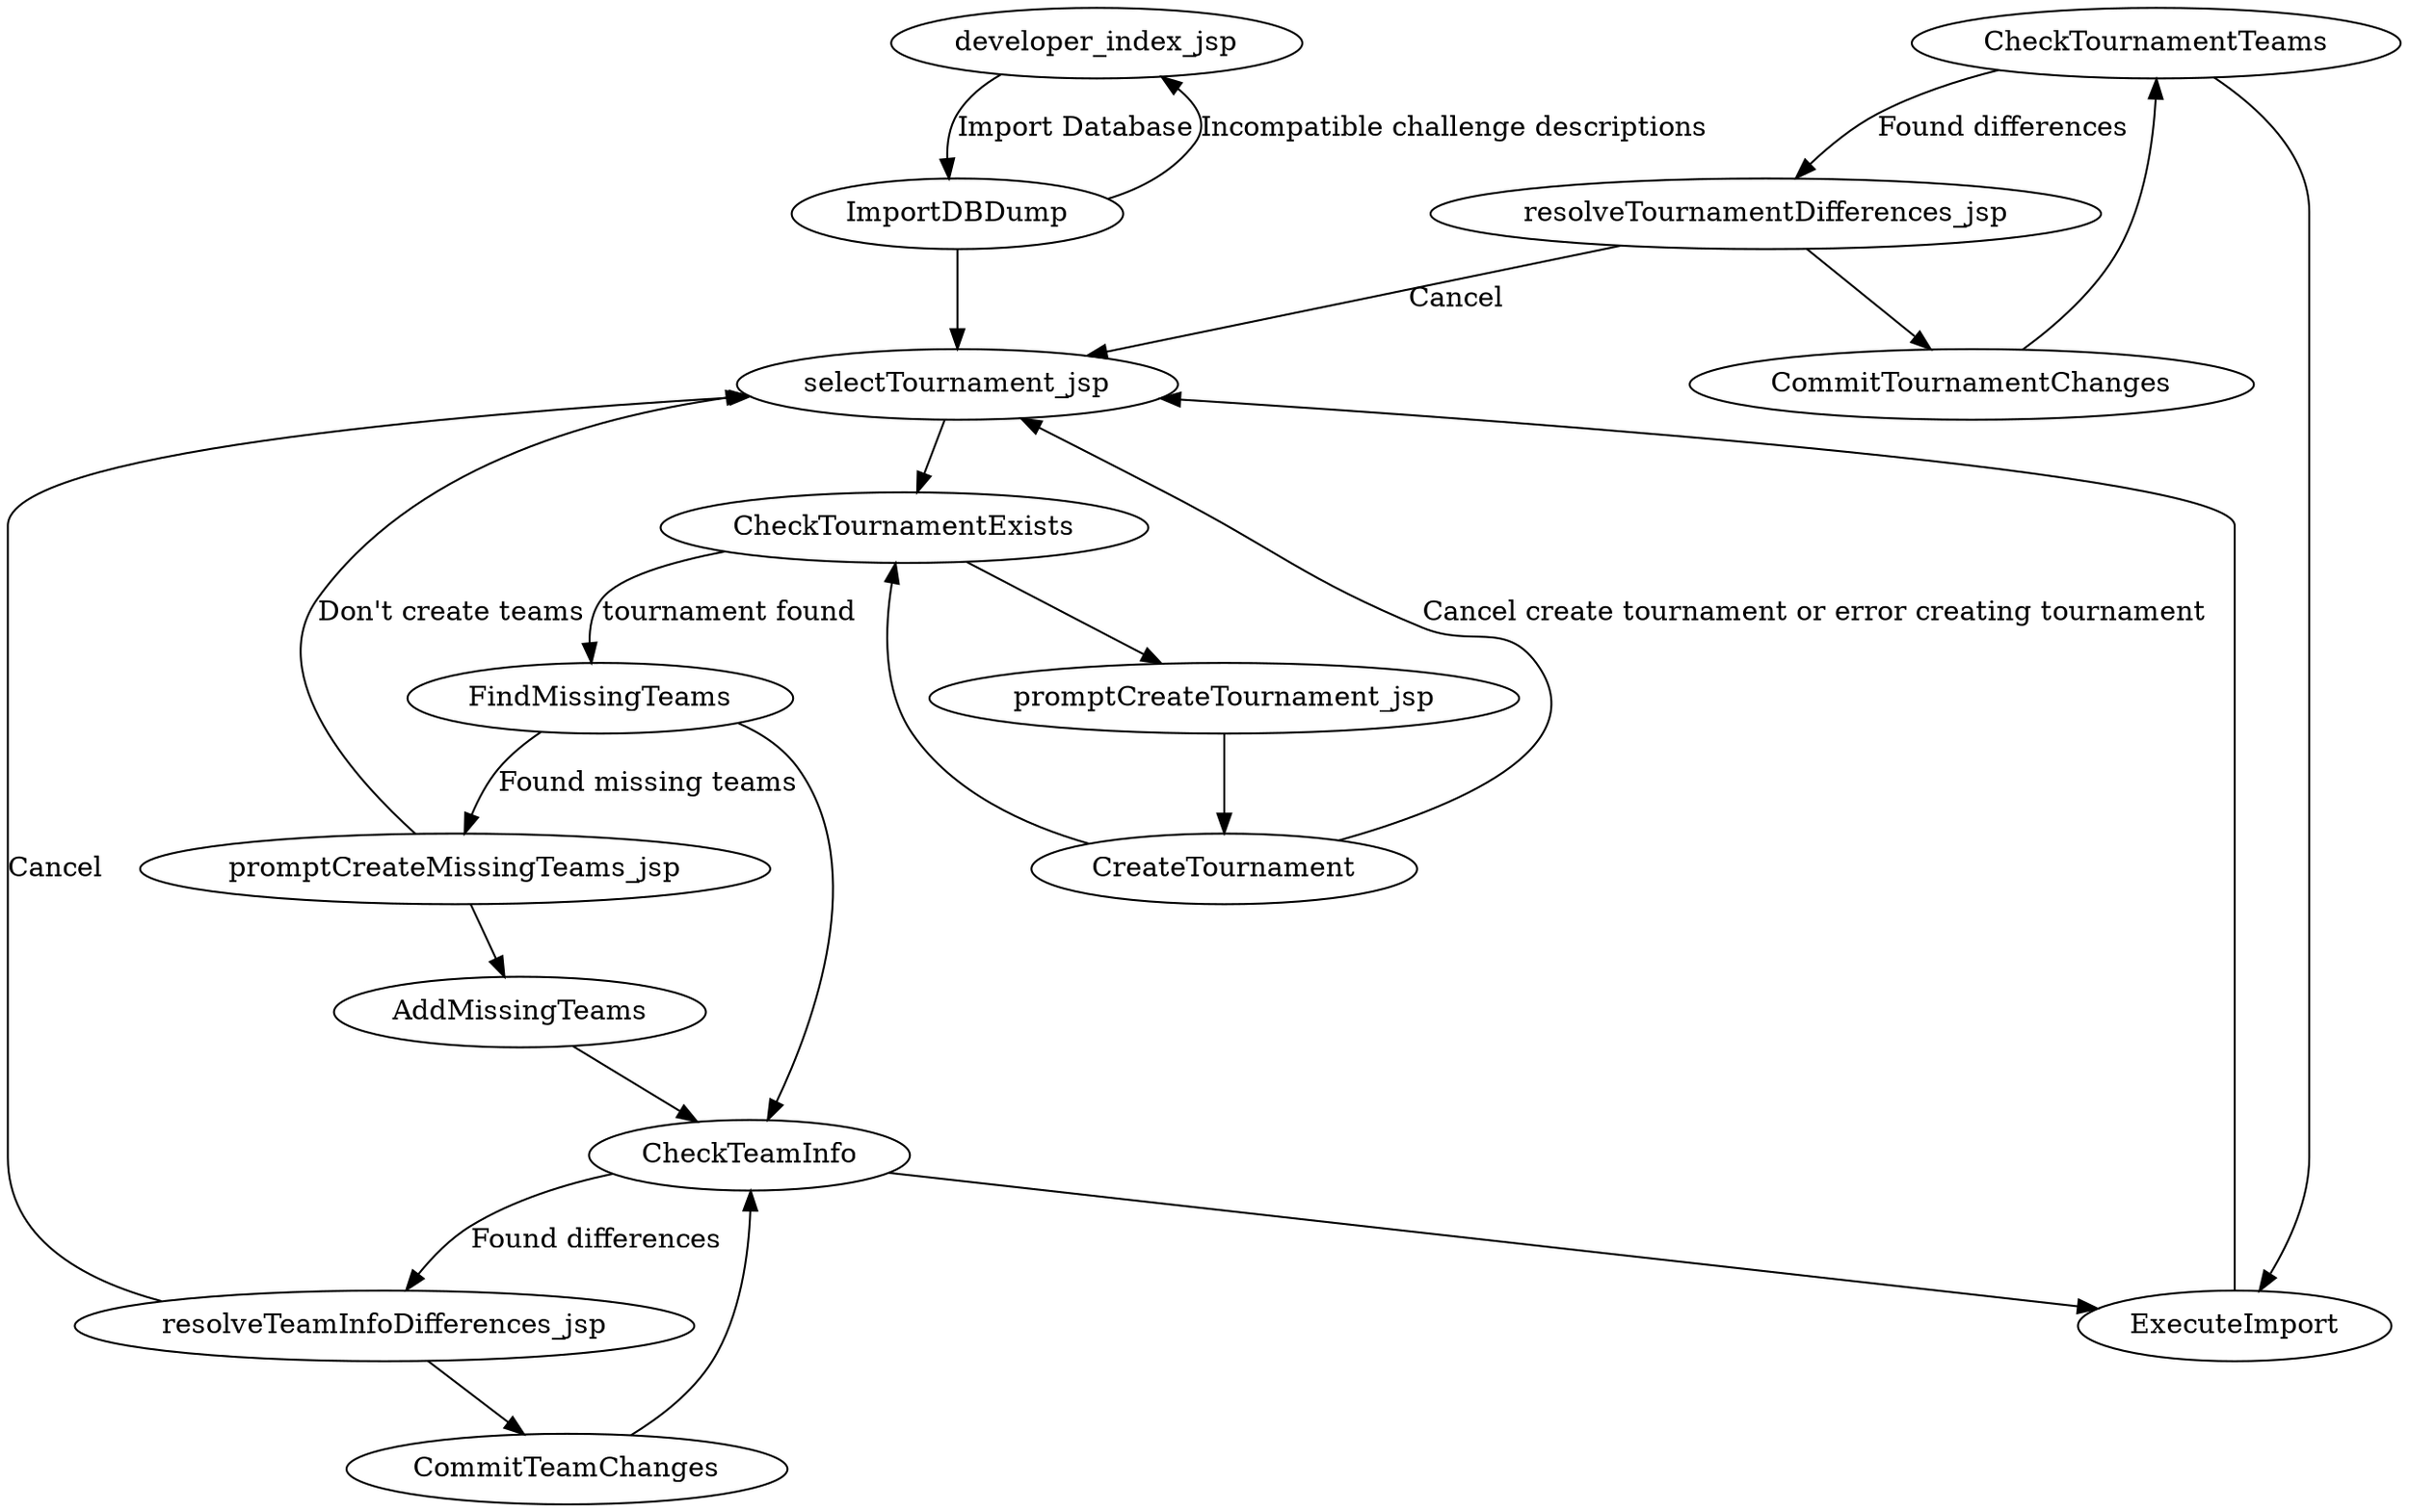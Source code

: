 digraph import_database {

developer_index_jsp -> ImportDBDump [label="Import Database"];

ImportDBDump -> selectTournament_jsp;

ImportDBDump -> developer_index_jsp [label="Incompatible challenge descriptions"]

selectTournament_jsp -> CheckTournamentExists;

CheckTournamentExists -> promptCreateTournament_jsp;

CheckTournamentExists -> FindMissingTeams [label="tournament found"];

promptCreateTournament_jsp -> CreateTournament;

CreateTournament -> selectTournament_jsp [label="Cancel create tournament or error creating tournament"];

CreateTournament -> CheckTournamentExists;

FindMissingTeams -> CheckTeamInfo;

FindMissingTeams -> promptCreateMissingTeams_jsp [label="Found missing teams"];

promptCreateMissingTeams_jsp -> AddMissingTeams;

promptCreateMissingTeams_jsp -> selectTournament_jsp [label="Don't create teams"];

AddMissingTeams -> CheckTeamInfo;

CheckTeamInfo -> ExecuteImport;

CheckTeamInfo -> resolveTeamInfoDifferences_jsp [label="Found differences"];

resolveTeamInfoDifferences_jsp -> CommitTeamChanges;

resolveTeamInfoDifferences_jsp -> selectTournament_jsp [label="Cancel"];

CommitTeamChanges -> CheckTeamInfo;

CheckTournamentTeams -> resolveTournamentDifferences_jsp [label="Found differences"];

CheckTournamentTeams -> ExecuteImport;

resolveTournamentDifferences_jsp -> CommitTournamentChanges;

resolveTournamentDifferences_jsp -> selectTournament_jsp [label="Cancel"];

CommitTournamentChanges -> CheckTournamentTeams;

ExecuteImport -> selectTournament_jsp;


}
